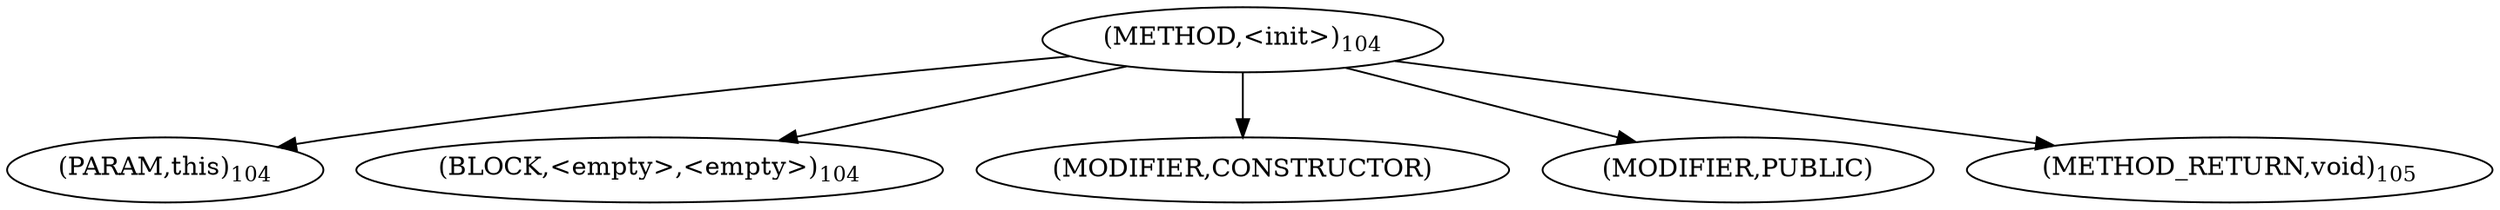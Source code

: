 digraph "&lt;init&gt;" {  
"155" [label = <(METHOD,&lt;init&gt;)<SUB>104</SUB>> ]
"156" [label = <(PARAM,this)<SUB>104</SUB>> ]
"157" [label = <(BLOCK,&lt;empty&gt;,&lt;empty&gt;)<SUB>104</SUB>> ]
"158" [label = <(MODIFIER,CONSTRUCTOR)> ]
"159" [label = <(MODIFIER,PUBLIC)> ]
"160" [label = <(METHOD_RETURN,void)<SUB>105</SUB>> ]
  "155" -> "156" 
  "155" -> "157" 
  "155" -> "158" 
  "155" -> "159" 
  "155" -> "160" 
}
